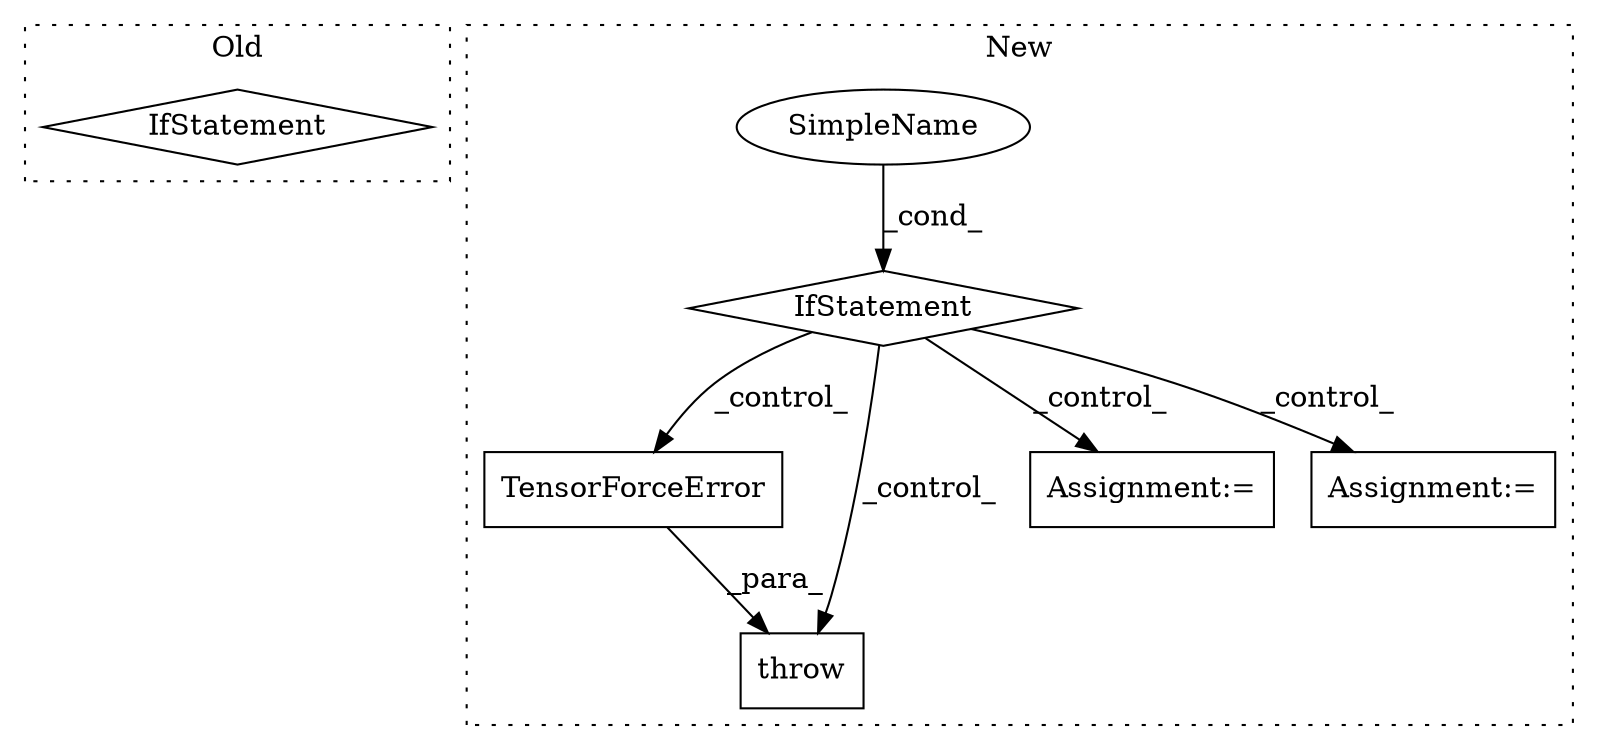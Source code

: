 digraph G {
subgraph cluster0 {
1 [label="IfStatement" a="25" s="4463,4482" l="4,2" shape="diamond"];
label = "Old";
style="dotted";
}
subgraph cluster1 {
2 [label="TensorForceError" a="32" s="10519,10606" l="17,1" shape="box"];
3 [label="throw" a="53" s="10513" l="6" shape="box"];
4 [label="IfStatement" a="25" s="10255,10281" l="4,2" shape="diamond"];
5 [label="SimpleName" a="42" s="" l="" shape="ellipse"];
6 [label="Assignment:=" a="7" s="10302" l="8" shape="box"];
7 [label="Assignment:=" a="7" s="10423" l="8" shape="box"];
label = "New";
style="dotted";
}
2 -> 3 [label="_para_"];
4 -> 3 [label="_control_"];
4 -> 6 [label="_control_"];
4 -> 2 [label="_control_"];
4 -> 7 [label="_control_"];
5 -> 4 [label="_cond_"];
}
